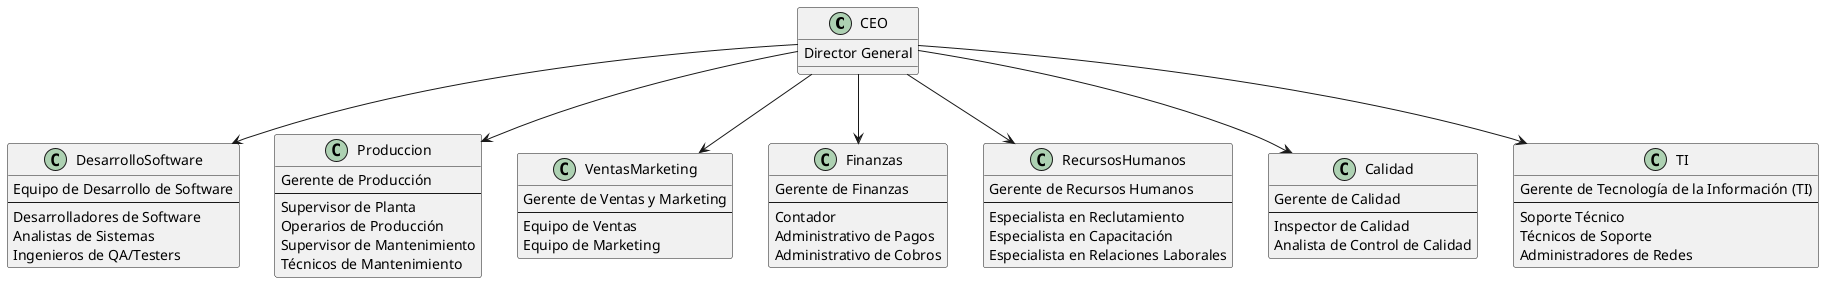 @startuml Organigrama Heinz Soport
!define RECTANGLE class

RECTANGLE CEO {
    Director General
}

RECTANGLE DesarrolloSoftware {
    Equipo de Desarrollo de Software
    --
    Desarrolladores de Software
    Analistas de Sistemas
    Ingenieros de QA/Testers
}

RECTANGLE Produccion {
    Gerente de Producción
    --
    Supervisor de Planta
    Operarios de Producción
    Supervisor de Mantenimiento
    Técnicos de Mantenimiento
}

RECTANGLE VentasMarketing {
    Gerente de Ventas y Marketing
    --
    Equipo de Ventas
    Equipo de Marketing
}

RECTANGLE Finanzas {
    Gerente de Finanzas
    --
    Contador
    Administrativo de Pagos
    Administrativo de Cobros
}

RECTANGLE RecursosHumanos {
    Gerente de Recursos Humanos
    --
    Especialista en Reclutamiento
    Especialista en Capacitación
    Especialista en Relaciones Laborales
}

RECTANGLE Calidad {
    Gerente de Calidad
    --
    Inspector de Calidad
    Analista de Control de Calidad
}

RECTANGLE TI {
    Gerente de Tecnología de la Información (TI)
    --
    Soporte Técnico
    Técnicos de Soporte
    Administradores de Redes
}

CEO -down-> DesarrolloSoftware
CEO -down-> Produccion
CEO -down-> VentasMarketing
CEO -down-> Finanzas
CEO -down-> RecursosHumanos
CEO -down-> Calidad
CEO -down-> TI
@enduml
